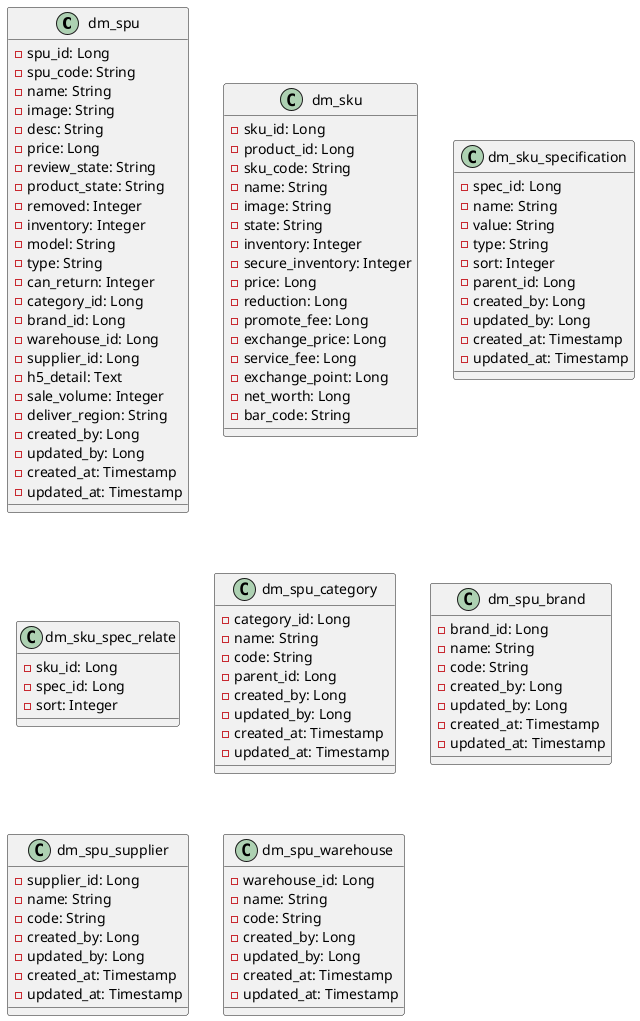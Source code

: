 @startuml


class dm_spu {
    - spu_id: Long
    - spu_code: String
    - name: String
    - image: String
    - desc: String
    - price: Long
    - review_state: String
    - product_state: String
    - removed: Integer
    - inventory: Integer
    - model: String
    - type: String
    - can_return: Integer
    - category_id: Long
    - brand_id: Long
    - warehouse_id: Long
    - supplier_id: Long
    - h5_detail: Text
    - sale_volume: Integer
    - deliver_region: String
'    - length: Long
'    - width: Long
'    - height: Long
'    - weight: Long
'    - boxNum: Integer
    - created_by: Long
    - updated_by: Long
    - created_at: Timestamp
    - updated_at: Timestamp
}
class dm_sku {
    - sku_id: Long
    - product_id: Long
    - sku_code: String
    - name: String
    - image: String
    - state: String
    - inventory: Integer
    - secure_inventory: Integer
    - price: Long
    - reduction: Long
    - promote_fee: Long
    - exchange_price: Long
    - service_fee: Long
    - exchange_point: Long
    - net_worth: Long
    - bar_code: String
}

class dm_sku_specification {
    - spec_id: Long
    - name: String
    - value: String
    - type: String
    - sort: Integer
    - parent_id: Long
    - created_by: Long
    - updated_by: Long
    - created_at: Timestamp
    - updated_at: Timestamp
}

class dm_sku_spec_relate {
    - sku_id: Long
    - spec_id: Long
    - sort: Integer
}

class dm_spu_category {
    - category_id: Long
    - name: String
    - code: String
    - parent_id: Long
    - created_by: Long
    - updated_by: Long
    - created_at: Timestamp
    - updated_at: Timestamp
}

class dm_spu_brand {
    - brand_id: Long
    - name: String
    - code: String
    - created_by: Long
    - updated_by: Long
    - created_at: Timestamp
    - updated_at: Timestamp
}

class dm_spu_supplier {
    - supplier_id: Long
    - name: String
    - code: String
    - created_by: Long
    - updated_by: Long
    - created_at: Timestamp
    - updated_at: Timestamp
}

class dm_spu_warehouse {
    - warehouse_id: Long
    - name: String
    - code: String
    - created_by: Long
    - updated_by: Long
    - created_at: Timestamp
    - updated_at: Timestamp
}

@enduml